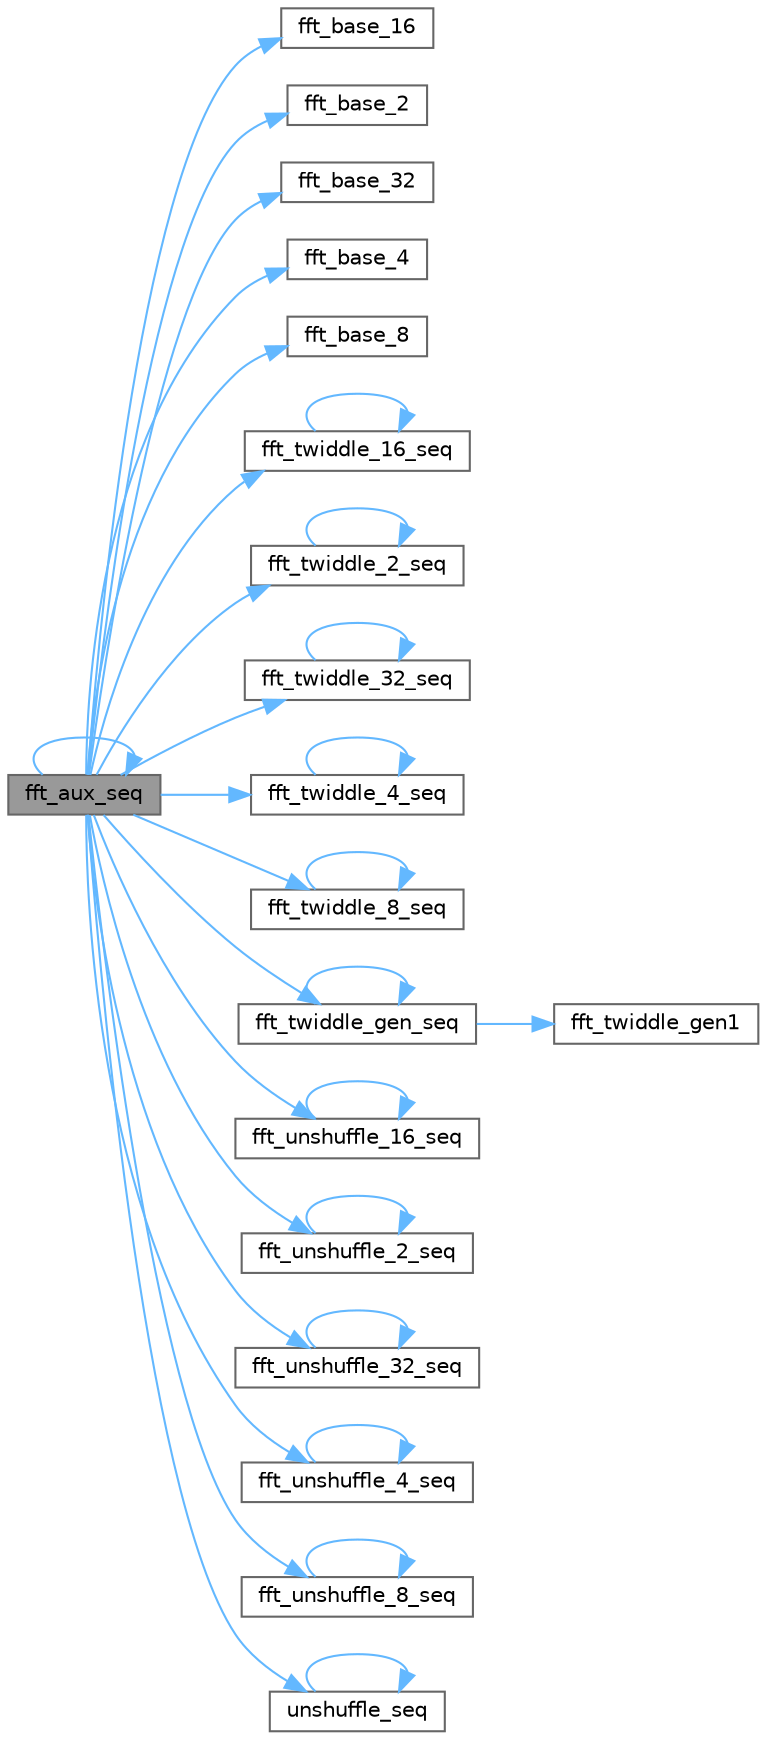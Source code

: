 digraph "fft_aux_seq"
{
 // LATEX_PDF_SIZE
  bgcolor="transparent";
  edge [fontname=Helvetica,fontsize=10,labelfontname=Helvetica,labelfontsize=10];
  node [fontname=Helvetica,fontsize=10,shape=box,height=0.2,width=0.4];
  rankdir="LR";
  Node1 [id="Node000001",label="fft_aux_seq",height=0.2,width=0.4,color="gray40", fillcolor="grey60", style="filled", fontcolor="black",tooltip=" "];
  Node1 -> Node1 [id="edge1_Node000001_Node000001",color="steelblue1",style="solid",tooltip=" "];
  Node1 -> Node2 [id="edge2_Node000001_Node000002",color="steelblue1",style="solid",tooltip=" "];
  Node2 [id="Node000002",label="fft_base_16",height=0.2,width=0.4,color="grey40", fillcolor="white", style="filled",URL="$fft_8c.html#aa6910cd3b2b4ec6982a09874afb0483c",tooltip=" "];
  Node1 -> Node3 [id="edge3_Node000001_Node000003",color="steelblue1",style="solid",tooltip=" "];
  Node3 [id="Node000003",label="fft_base_2",height=0.2,width=0.4,color="grey40", fillcolor="white", style="filled",URL="$fft_8c.html#a53f071185d4e04a6d4827d5dea751785",tooltip=" "];
  Node1 -> Node4 [id="edge4_Node000001_Node000004",color="steelblue1",style="solid",tooltip=" "];
  Node4 [id="Node000004",label="fft_base_32",height=0.2,width=0.4,color="grey40", fillcolor="white", style="filled",URL="$fft_8c.html#a471426c2db5a3b6ac07a136c21f534c9",tooltip=" "];
  Node1 -> Node5 [id="edge5_Node000001_Node000005",color="steelblue1",style="solid",tooltip=" "];
  Node5 [id="Node000005",label="fft_base_4",height=0.2,width=0.4,color="grey40", fillcolor="white", style="filled",URL="$fft_8c.html#a8b83f8f4a276c0437140cb8946c518d8",tooltip=" "];
  Node1 -> Node6 [id="edge6_Node000001_Node000006",color="steelblue1",style="solid",tooltip=" "];
  Node6 [id="Node000006",label="fft_base_8",height=0.2,width=0.4,color="grey40", fillcolor="white", style="filled",URL="$fft_8c.html#a4695f30685cdaaa8e5b49d1eafc5c9f0",tooltip=" "];
  Node1 -> Node7 [id="edge7_Node000001_Node000007",color="steelblue1",style="solid",tooltip=" "];
  Node7 [id="Node000007",label="fft_twiddle_16_seq",height=0.2,width=0.4,color="grey40", fillcolor="white", style="filled",URL="$fft_8c.html#a9e0b045e55fb9eaf891d3b6f76d06214",tooltip=" "];
  Node7 -> Node7 [id="edge8_Node000007_Node000007",color="steelblue1",style="solid",tooltip=" "];
  Node1 -> Node8 [id="edge9_Node000001_Node000008",color="steelblue1",style="solid",tooltip=" "];
  Node8 [id="Node000008",label="fft_twiddle_2_seq",height=0.2,width=0.4,color="grey40", fillcolor="white", style="filled",URL="$fft_8c.html#af8180948986634cfed829e70c4a12ec0",tooltip=" "];
  Node8 -> Node8 [id="edge10_Node000008_Node000008",color="steelblue1",style="solid",tooltip=" "];
  Node1 -> Node9 [id="edge11_Node000001_Node000009",color="steelblue1",style="solid",tooltip=" "];
  Node9 [id="Node000009",label="fft_twiddle_32_seq",height=0.2,width=0.4,color="grey40", fillcolor="white", style="filled",URL="$fft_8c.html#ad126462893f19734cc3a13ab48d5d556",tooltip=" "];
  Node9 -> Node9 [id="edge12_Node000009_Node000009",color="steelblue1",style="solid",tooltip=" "];
  Node1 -> Node10 [id="edge13_Node000001_Node000010",color="steelblue1",style="solid",tooltip=" "];
  Node10 [id="Node000010",label="fft_twiddle_4_seq",height=0.2,width=0.4,color="grey40", fillcolor="white", style="filled",URL="$fft_8c.html#a3107e926943d5fbbf2af2d3f70b53097",tooltip=" "];
  Node10 -> Node10 [id="edge14_Node000010_Node000010",color="steelblue1",style="solid",tooltip=" "];
  Node1 -> Node11 [id="edge15_Node000001_Node000011",color="steelblue1",style="solid",tooltip=" "];
  Node11 [id="Node000011",label="fft_twiddle_8_seq",height=0.2,width=0.4,color="grey40", fillcolor="white", style="filled",URL="$fft_8c.html#a08f9e6615fc0db9b10ad6079c6db98d5",tooltip=" "];
  Node11 -> Node11 [id="edge16_Node000011_Node000011",color="steelblue1",style="solid",tooltip=" "];
  Node1 -> Node12 [id="edge17_Node000001_Node000012",color="steelblue1",style="solid",tooltip=" "];
  Node12 [id="Node000012",label="fft_twiddle_gen_seq",height=0.2,width=0.4,color="grey40", fillcolor="white", style="filled",URL="$fft_8c.html#a8f3bfbad2f73055dd99aea9b9cfc3065",tooltip=" "];
  Node12 -> Node13 [id="edge18_Node000012_Node000013",color="steelblue1",style="solid",tooltip=" "];
  Node13 [id="Node000013",label="fft_twiddle_gen1",height=0.2,width=0.4,color="grey40", fillcolor="white", style="filled",URL="$fft_8c.html#a07fff7c873ff37e6a5e8af78f06893d4",tooltip=" "];
  Node12 -> Node12 [id="edge19_Node000012_Node000012",color="steelblue1",style="solid",tooltip=" "];
  Node1 -> Node14 [id="edge20_Node000001_Node000014",color="steelblue1",style="solid",tooltip=" "];
  Node14 [id="Node000014",label="fft_unshuffle_16_seq",height=0.2,width=0.4,color="grey40", fillcolor="white", style="filled",URL="$fft_8c.html#a11c8f68e60f2cf26853125d51a7912c7",tooltip=" "];
  Node14 -> Node14 [id="edge21_Node000014_Node000014",color="steelblue1",style="solid",tooltip=" "];
  Node1 -> Node15 [id="edge22_Node000001_Node000015",color="steelblue1",style="solid",tooltip=" "];
  Node15 [id="Node000015",label="fft_unshuffle_2_seq",height=0.2,width=0.4,color="grey40", fillcolor="white", style="filled",URL="$fft_8c.html#a742538bc14ac1139b0ff8df9b738903a",tooltip=" "];
  Node15 -> Node15 [id="edge23_Node000015_Node000015",color="steelblue1",style="solid",tooltip=" "];
  Node1 -> Node16 [id="edge24_Node000001_Node000016",color="steelblue1",style="solid",tooltip=" "];
  Node16 [id="Node000016",label="fft_unshuffle_32_seq",height=0.2,width=0.4,color="grey40", fillcolor="white", style="filled",URL="$fft_8c.html#a3029852736b096990168bfbcd81e6b5b",tooltip=" "];
  Node16 -> Node16 [id="edge25_Node000016_Node000016",color="steelblue1",style="solid",tooltip=" "];
  Node1 -> Node17 [id="edge26_Node000001_Node000017",color="steelblue1",style="solid",tooltip=" "];
  Node17 [id="Node000017",label="fft_unshuffle_4_seq",height=0.2,width=0.4,color="grey40", fillcolor="white", style="filled",URL="$fft_8c.html#a7d0630ac52a75e3d14203b961958da93",tooltip=" "];
  Node17 -> Node17 [id="edge27_Node000017_Node000017",color="steelblue1",style="solid",tooltip=" "];
  Node1 -> Node18 [id="edge28_Node000001_Node000018",color="steelblue1",style="solid",tooltip=" "];
  Node18 [id="Node000018",label="fft_unshuffle_8_seq",height=0.2,width=0.4,color="grey40", fillcolor="white", style="filled",URL="$fft_8c.html#a3dd5b3c9ae9f62ee6fa3071926dc347d",tooltip=" "];
  Node18 -> Node18 [id="edge29_Node000018_Node000018",color="steelblue1",style="solid",tooltip=" "];
  Node1 -> Node19 [id="edge30_Node000001_Node000019",color="steelblue1",style="solid",tooltip=" "];
  Node19 [id="Node000019",label="unshuffle_seq",height=0.2,width=0.4,color="grey40", fillcolor="white", style="filled",URL="$fft_8c.html#af2a282c018bfa380e523385d61f8c4fc",tooltip=" "];
  Node19 -> Node19 [id="edge31_Node000019_Node000019",color="steelblue1",style="solid",tooltip=" "];
}
